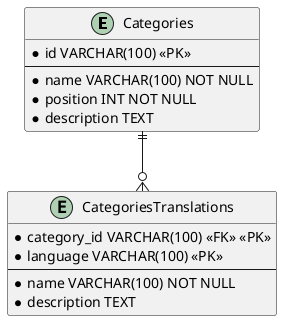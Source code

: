 @startuml multi_language

entity Categories {
  * id VARCHAR(100) <<PK>>
  --
  * name VARCHAR(100) NOT NULL
  * position INT NOT NULL
  * description TEXT
}

entity CategoriesTranslations {
  ' PK dibuat composite supaya category id pasti unik
  ' kalau generate id sebagai PK, takutnya ada record duplikat dengan category_id dan language yang sama
  ' misalnya
  ' ID 1, category_id 1, language 1
  ' ID 2, category_id 1, language 1
  * category_id VARCHAR(100) <<FK>> <<PK>>
  * language VARCHAR(100) <<PK>>
  --
  * name VARCHAR(100) NOT NULL
  * description TEXT
}

Categories ||--o{ CategoriesTranslations

@enduml